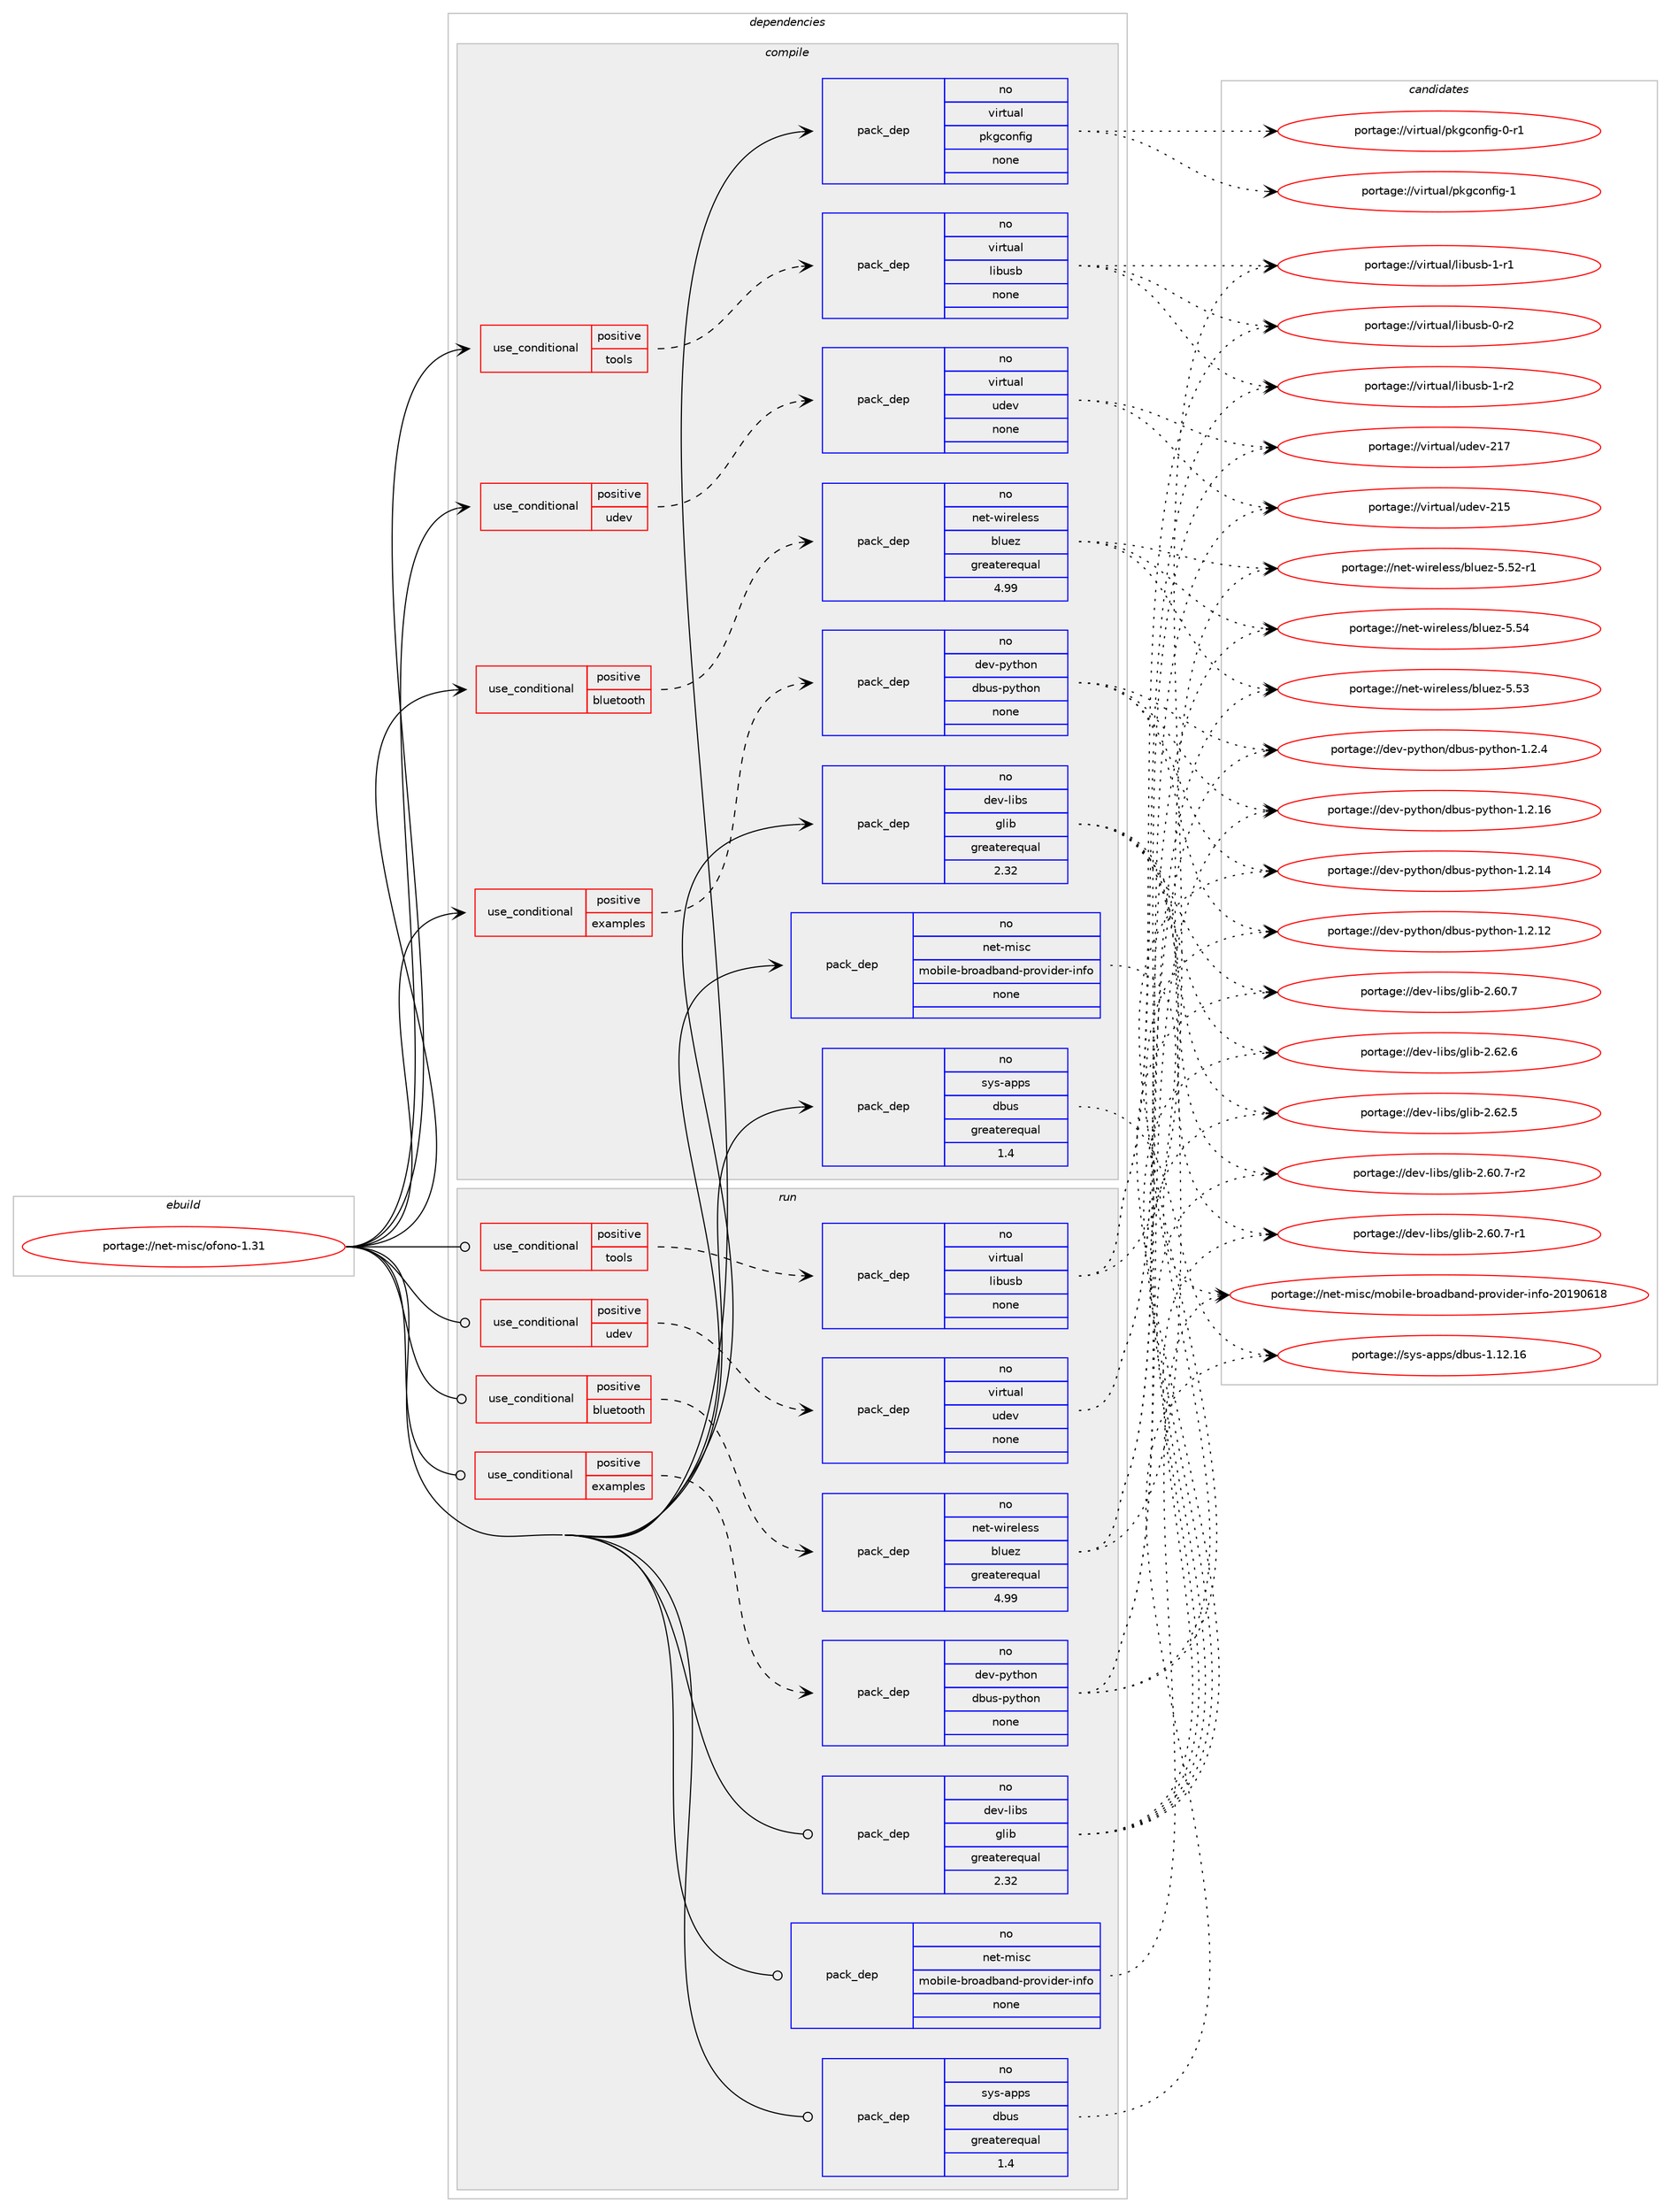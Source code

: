 digraph prolog {

# *************
# Graph options
# *************

newrank=true;
concentrate=true;
compound=true;
graph [rankdir=LR,fontname=Helvetica,fontsize=10,ranksep=1.5];#, ranksep=2.5, nodesep=0.2];
edge  [arrowhead=vee];
node  [fontname=Helvetica,fontsize=10];

# **********
# The ebuild
# **********

subgraph cluster_leftcol {
color=gray;
rank=same;
label=<<i>ebuild</i>>;
id [label="portage://net-misc/ofono-1.31", color=red, width=4, href="../net-misc/ofono-1.31.svg"];
}

# ****************
# The dependencies
# ****************

subgraph cluster_midcol {
color=gray;
label=<<i>dependencies</i>>;
subgraph cluster_compile {
fillcolor="#eeeeee";
style=filled;
label=<<i>compile</i>>;
subgraph cond3288 {
dependency20572 [label=<<TABLE BORDER="0" CELLBORDER="1" CELLSPACING="0" CELLPADDING="4"><TR><TD ROWSPAN="3" CELLPADDING="10">use_conditional</TD></TR><TR><TD>positive</TD></TR><TR><TD>bluetooth</TD></TR></TABLE>>, shape=none, color=red];
subgraph pack16923 {
dependency20573 [label=<<TABLE BORDER="0" CELLBORDER="1" CELLSPACING="0" CELLPADDING="4" WIDTH="220"><TR><TD ROWSPAN="6" CELLPADDING="30">pack_dep</TD></TR><TR><TD WIDTH="110">no</TD></TR><TR><TD>net-wireless</TD></TR><TR><TD>bluez</TD></TR><TR><TD>greaterequal</TD></TR><TR><TD>4.99</TD></TR></TABLE>>, shape=none, color=blue];
}
dependency20572:e -> dependency20573:w [weight=20,style="dashed",arrowhead="vee"];
}
id:e -> dependency20572:w [weight=20,style="solid",arrowhead="vee"];
subgraph cond3289 {
dependency20574 [label=<<TABLE BORDER="0" CELLBORDER="1" CELLSPACING="0" CELLPADDING="4"><TR><TD ROWSPAN="3" CELLPADDING="10">use_conditional</TD></TR><TR><TD>positive</TD></TR><TR><TD>examples</TD></TR></TABLE>>, shape=none, color=red];
subgraph pack16924 {
dependency20575 [label=<<TABLE BORDER="0" CELLBORDER="1" CELLSPACING="0" CELLPADDING="4" WIDTH="220"><TR><TD ROWSPAN="6" CELLPADDING="30">pack_dep</TD></TR><TR><TD WIDTH="110">no</TD></TR><TR><TD>dev-python</TD></TR><TR><TD>dbus-python</TD></TR><TR><TD>none</TD></TR><TR><TD></TD></TR></TABLE>>, shape=none, color=blue];
}
dependency20574:e -> dependency20575:w [weight=20,style="dashed",arrowhead="vee"];
}
id:e -> dependency20574:w [weight=20,style="solid",arrowhead="vee"];
subgraph cond3290 {
dependency20576 [label=<<TABLE BORDER="0" CELLBORDER="1" CELLSPACING="0" CELLPADDING="4"><TR><TD ROWSPAN="3" CELLPADDING="10">use_conditional</TD></TR><TR><TD>positive</TD></TR><TR><TD>tools</TD></TR></TABLE>>, shape=none, color=red];
subgraph pack16925 {
dependency20577 [label=<<TABLE BORDER="0" CELLBORDER="1" CELLSPACING="0" CELLPADDING="4" WIDTH="220"><TR><TD ROWSPAN="6" CELLPADDING="30">pack_dep</TD></TR><TR><TD WIDTH="110">no</TD></TR><TR><TD>virtual</TD></TR><TR><TD>libusb</TD></TR><TR><TD>none</TD></TR><TR><TD></TD></TR></TABLE>>, shape=none, color=blue];
}
dependency20576:e -> dependency20577:w [weight=20,style="dashed",arrowhead="vee"];
}
id:e -> dependency20576:w [weight=20,style="solid",arrowhead="vee"];
subgraph cond3291 {
dependency20578 [label=<<TABLE BORDER="0" CELLBORDER="1" CELLSPACING="0" CELLPADDING="4"><TR><TD ROWSPAN="3" CELLPADDING="10">use_conditional</TD></TR><TR><TD>positive</TD></TR><TR><TD>udev</TD></TR></TABLE>>, shape=none, color=red];
subgraph pack16926 {
dependency20579 [label=<<TABLE BORDER="0" CELLBORDER="1" CELLSPACING="0" CELLPADDING="4" WIDTH="220"><TR><TD ROWSPAN="6" CELLPADDING="30">pack_dep</TD></TR><TR><TD WIDTH="110">no</TD></TR><TR><TD>virtual</TD></TR><TR><TD>udev</TD></TR><TR><TD>none</TD></TR><TR><TD></TD></TR></TABLE>>, shape=none, color=blue];
}
dependency20578:e -> dependency20579:w [weight=20,style="dashed",arrowhead="vee"];
}
id:e -> dependency20578:w [weight=20,style="solid",arrowhead="vee"];
subgraph pack16927 {
dependency20580 [label=<<TABLE BORDER="0" CELLBORDER="1" CELLSPACING="0" CELLPADDING="4" WIDTH="220"><TR><TD ROWSPAN="6" CELLPADDING="30">pack_dep</TD></TR><TR><TD WIDTH="110">no</TD></TR><TR><TD>dev-libs</TD></TR><TR><TD>glib</TD></TR><TR><TD>greaterequal</TD></TR><TR><TD>2.32</TD></TR></TABLE>>, shape=none, color=blue];
}
id:e -> dependency20580:w [weight=20,style="solid",arrowhead="vee"];
subgraph pack16928 {
dependency20581 [label=<<TABLE BORDER="0" CELLBORDER="1" CELLSPACING="0" CELLPADDING="4" WIDTH="220"><TR><TD ROWSPAN="6" CELLPADDING="30">pack_dep</TD></TR><TR><TD WIDTH="110">no</TD></TR><TR><TD>net-misc</TD></TR><TR><TD>mobile-broadband-provider-info</TD></TR><TR><TD>none</TD></TR><TR><TD></TD></TR></TABLE>>, shape=none, color=blue];
}
id:e -> dependency20581:w [weight=20,style="solid",arrowhead="vee"];
subgraph pack16929 {
dependency20582 [label=<<TABLE BORDER="0" CELLBORDER="1" CELLSPACING="0" CELLPADDING="4" WIDTH="220"><TR><TD ROWSPAN="6" CELLPADDING="30">pack_dep</TD></TR><TR><TD WIDTH="110">no</TD></TR><TR><TD>sys-apps</TD></TR><TR><TD>dbus</TD></TR><TR><TD>greaterequal</TD></TR><TR><TD>1.4</TD></TR></TABLE>>, shape=none, color=blue];
}
id:e -> dependency20582:w [weight=20,style="solid",arrowhead="vee"];
subgraph pack16930 {
dependency20583 [label=<<TABLE BORDER="0" CELLBORDER="1" CELLSPACING="0" CELLPADDING="4" WIDTH="220"><TR><TD ROWSPAN="6" CELLPADDING="30">pack_dep</TD></TR><TR><TD WIDTH="110">no</TD></TR><TR><TD>virtual</TD></TR><TR><TD>pkgconfig</TD></TR><TR><TD>none</TD></TR><TR><TD></TD></TR></TABLE>>, shape=none, color=blue];
}
id:e -> dependency20583:w [weight=20,style="solid",arrowhead="vee"];
}
subgraph cluster_compileandrun {
fillcolor="#eeeeee";
style=filled;
label=<<i>compile and run</i>>;
}
subgraph cluster_run {
fillcolor="#eeeeee";
style=filled;
label=<<i>run</i>>;
subgraph cond3292 {
dependency20584 [label=<<TABLE BORDER="0" CELLBORDER="1" CELLSPACING="0" CELLPADDING="4"><TR><TD ROWSPAN="3" CELLPADDING="10">use_conditional</TD></TR><TR><TD>positive</TD></TR><TR><TD>bluetooth</TD></TR></TABLE>>, shape=none, color=red];
subgraph pack16931 {
dependency20585 [label=<<TABLE BORDER="0" CELLBORDER="1" CELLSPACING="0" CELLPADDING="4" WIDTH="220"><TR><TD ROWSPAN="6" CELLPADDING="30">pack_dep</TD></TR><TR><TD WIDTH="110">no</TD></TR><TR><TD>net-wireless</TD></TR><TR><TD>bluez</TD></TR><TR><TD>greaterequal</TD></TR><TR><TD>4.99</TD></TR></TABLE>>, shape=none, color=blue];
}
dependency20584:e -> dependency20585:w [weight=20,style="dashed",arrowhead="vee"];
}
id:e -> dependency20584:w [weight=20,style="solid",arrowhead="odot"];
subgraph cond3293 {
dependency20586 [label=<<TABLE BORDER="0" CELLBORDER="1" CELLSPACING="0" CELLPADDING="4"><TR><TD ROWSPAN="3" CELLPADDING="10">use_conditional</TD></TR><TR><TD>positive</TD></TR><TR><TD>examples</TD></TR></TABLE>>, shape=none, color=red];
subgraph pack16932 {
dependency20587 [label=<<TABLE BORDER="0" CELLBORDER="1" CELLSPACING="0" CELLPADDING="4" WIDTH="220"><TR><TD ROWSPAN="6" CELLPADDING="30">pack_dep</TD></TR><TR><TD WIDTH="110">no</TD></TR><TR><TD>dev-python</TD></TR><TR><TD>dbus-python</TD></TR><TR><TD>none</TD></TR><TR><TD></TD></TR></TABLE>>, shape=none, color=blue];
}
dependency20586:e -> dependency20587:w [weight=20,style="dashed",arrowhead="vee"];
}
id:e -> dependency20586:w [weight=20,style="solid",arrowhead="odot"];
subgraph cond3294 {
dependency20588 [label=<<TABLE BORDER="0" CELLBORDER="1" CELLSPACING="0" CELLPADDING="4"><TR><TD ROWSPAN="3" CELLPADDING="10">use_conditional</TD></TR><TR><TD>positive</TD></TR><TR><TD>tools</TD></TR></TABLE>>, shape=none, color=red];
subgraph pack16933 {
dependency20589 [label=<<TABLE BORDER="0" CELLBORDER="1" CELLSPACING="0" CELLPADDING="4" WIDTH="220"><TR><TD ROWSPAN="6" CELLPADDING="30">pack_dep</TD></TR><TR><TD WIDTH="110">no</TD></TR><TR><TD>virtual</TD></TR><TR><TD>libusb</TD></TR><TR><TD>none</TD></TR><TR><TD></TD></TR></TABLE>>, shape=none, color=blue];
}
dependency20588:e -> dependency20589:w [weight=20,style="dashed",arrowhead="vee"];
}
id:e -> dependency20588:w [weight=20,style="solid",arrowhead="odot"];
subgraph cond3295 {
dependency20590 [label=<<TABLE BORDER="0" CELLBORDER="1" CELLSPACING="0" CELLPADDING="4"><TR><TD ROWSPAN="3" CELLPADDING="10">use_conditional</TD></TR><TR><TD>positive</TD></TR><TR><TD>udev</TD></TR></TABLE>>, shape=none, color=red];
subgraph pack16934 {
dependency20591 [label=<<TABLE BORDER="0" CELLBORDER="1" CELLSPACING="0" CELLPADDING="4" WIDTH="220"><TR><TD ROWSPAN="6" CELLPADDING="30">pack_dep</TD></TR><TR><TD WIDTH="110">no</TD></TR><TR><TD>virtual</TD></TR><TR><TD>udev</TD></TR><TR><TD>none</TD></TR><TR><TD></TD></TR></TABLE>>, shape=none, color=blue];
}
dependency20590:e -> dependency20591:w [weight=20,style="dashed",arrowhead="vee"];
}
id:e -> dependency20590:w [weight=20,style="solid",arrowhead="odot"];
subgraph pack16935 {
dependency20592 [label=<<TABLE BORDER="0" CELLBORDER="1" CELLSPACING="0" CELLPADDING="4" WIDTH="220"><TR><TD ROWSPAN="6" CELLPADDING="30">pack_dep</TD></TR><TR><TD WIDTH="110">no</TD></TR><TR><TD>dev-libs</TD></TR><TR><TD>glib</TD></TR><TR><TD>greaterequal</TD></TR><TR><TD>2.32</TD></TR></TABLE>>, shape=none, color=blue];
}
id:e -> dependency20592:w [weight=20,style="solid",arrowhead="odot"];
subgraph pack16936 {
dependency20593 [label=<<TABLE BORDER="0" CELLBORDER="1" CELLSPACING="0" CELLPADDING="4" WIDTH="220"><TR><TD ROWSPAN="6" CELLPADDING="30">pack_dep</TD></TR><TR><TD WIDTH="110">no</TD></TR><TR><TD>net-misc</TD></TR><TR><TD>mobile-broadband-provider-info</TD></TR><TR><TD>none</TD></TR><TR><TD></TD></TR></TABLE>>, shape=none, color=blue];
}
id:e -> dependency20593:w [weight=20,style="solid",arrowhead="odot"];
subgraph pack16937 {
dependency20594 [label=<<TABLE BORDER="0" CELLBORDER="1" CELLSPACING="0" CELLPADDING="4" WIDTH="220"><TR><TD ROWSPAN="6" CELLPADDING="30">pack_dep</TD></TR><TR><TD WIDTH="110">no</TD></TR><TR><TD>sys-apps</TD></TR><TR><TD>dbus</TD></TR><TR><TD>greaterequal</TD></TR><TR><TD>1.4</TD></TR></TABLE>>, shape=none, color=blue];
}
id:e -> dependency20594:w [weight=20,style="solid",arrowhead="odot"];
}
}

# **************
# The candidates
# **************

subgraph cluster_choices {
rank=same;
color=gray;
label=<<i>candidates</i>>;

subgraph choice16923 {
color=black;
nodesep=1;
choice1101011164511910511410110810111511547981081171011224553465352 [label="portage://net-wireless/bluez-5.54", color=red, width=4,href="../net-wireless/bluez-5.54.svg"];
choice1101011164511910511410110810111511547981081171011224553465351 [label="portage://net-wireless/bluez-5.53", color=red, width=4,href="../net-wireless/bluez-5.53.svg"];
choice11010111645119105114101108101115115479810811710112245534653504511449 [label="portage://net-wireless/bluez-5.52-r1", color=red, width=4,href="../net-wireless/bluez-5.52-r1.svg"];
dependency20573:e -> choice1101011164511910511410110810111511547981081171011224553465352:w [style=dotted,weight="100"];
dependency20573:e -> choice1101011164511910511410110810111511547981081171011224553465351:w [style=dotted,weight="100"];
dependency20573:e -> choice11010111645119105114101108101115115479810811710112245534653504511449:w [style=dotted,weight="100"];
}
subgraph choice16924 {
color=black;
nodesep=1;
choice10010111845112121116104111110471009811711545112121116104111110454946504652 [label="portage://dev-python/dbus-python-1.2.4", color=red, width=4,href="../dev-python/dbus-python-1.2.4.svg"];
choice1001011184511212111610411111047100981171154511212111610411111045494650464954 [label="portage://dev-python/dbus-python-1.2.16", color=red, width=4,href="../dev-python/dbus-python-1.2.16.svg"];
choice1001011184511212111610411111047100981171154511212111610411111045494650464952 [label="portage://dev-python/dbus-python-1.2.14", color=red, width=4,href="../dev-python/dbus-python-1.2.14.svg"];
choice1001011184511212111610411111047100981171154511212111610411111045494650464950 [label="portage://dev-python/dbus-python-1.2.12", color=red, width=4,href="../dev-python/dbus-python-1.2.12.svg"];
dependency20575:e -> choice10010111845112121116104111110471009811711545112121116104111110454946504652:w [style=dotted,weight="100"];
dependency20575:e -> choice1001011184511212111610411111047100981171154511212111610411111045494650464954:w [style=dotted,weight="100"];
dependency20575:e -> choice1001011184511212111610411111047100981171154511212111610411111045494650464952:w [style=dotted,weight="100"];
dependency20575:e -> choice1001011184511212111610411111047100981171154511212111610411111045494650464950:w [style=dotted,weight="100"];
}
subgraph choice16925 {
color=black;
nodesep=1;
choice1181051141161179710847108105981171159845494511450 [label="portage://virtual/libusb-1-r2", color=red, width=4,href="../virtual/libusb-1-r2.svg"];
choice1181051141161179710847108105981171159845494511449 [label="portage://virtual/libusb-1-r1", color=red, width=4,href="../virtual/libusb-1-r1.svg"];
choice1181051141161179710847108105981171159845484511450 [label="portage://virtual/libusb-0-r2", color=red, width=4,href="../virtual/libusb-0-r2.svg"];
dependency20577:e -> choice1181051141161179710847108105981171159845494511450:w [style=dotted,weight="100"];
dependency20577:e -> choice1181051141161179710847108105981171159845494511449:w [style=dotted,weight="100"];
dependency20577:e -> choice1181051141161179710847108105981171159845484511450:w [style=dotted,weight="100"];
}
subgraph choice16926 {
color=black;
nodesep=1;
choice118105114116117971084711710010111845504955 [label="portage://virtual/udev-217", color=red, width=4,href="../virtual/udev-217.svg"];
choice118105114116117971084711710010111845504953 [label="portage://virtual/udev-215", color=red, width=4,href="../virtual/udev-215.svg"];
dependency20579:e -> choice118105114116117971084711710010111845504955:w [style=dotted,weight="100"];
dependency20579:e -> choice118105114116117971084711710010111845504953:w [style=dotted,weight="100"];
}
subgraph choice16927 {
color=black;
nodesep=1;
choice1001011184510810598115471031081059845504654504654 [label="portage://dev-libs/glib-2.62.6", color=red, width=4,href="../dev-libs/glib-2.62.6.svg"];
choice1001011184510810598115471031081059845504654504653 [label="portage://dev-libs/glib-2.62.5", color=red, width=4,href="../dev-libs/glib-2.62.5.svg"];
choice10010111845108105981154710310810598455046544846554511450 [label="portage://dev-libs/glib-2.60.7-r2", color=red, width=4,href="../dev-libs/glib-2.60.7-r2.svg"];
choice10010111845108105981154710310810598455046544846554511449 [label="portage://dev-libs/glib-2.60.7-r1", color=red, width=4,href="../dev-libs/glib-2.60.7-r1.svg"];
choice1001011184510810598115471031081059845504654484655 [label="portage://dev-libs/glib-2.60.7", color=red, width=4,href="../dev-libs/glib-2.60.7.svg"];
dependency20580:e -> choice1001011184510810598115471031081059845504654504654:w [style=dotted,weight="100"];
dependency20580:e -> choice1001011184510810598115471031081059845504654504653:w [style=dotted,weight="100"];
dependency20580:e -> choice10010111845108105981154710310810598455046544846554511450:w [style=dotted,weight="100"];
dependency20580:e -> choice10010111845108105981154710310810598455046544846554511449:w [style=dotted,weight="100"];
dependency20580:e -> choice1001011184510810598115471031081059845504654484655:w [style=dotted,weight="100"];
}
subgraph choice16928 {
color=black;
nodesep=1;
choice1101011164510910511599471091119810510810145981141119710098971101004511211411111810510010111445105110102111455048495748544956 [label="portage://net-misc/mobile-broadband-provider-info-20190618", color=red, width=4,href="../net-misc/mobile-broadband-provider-info-20190618.svg"];
dependency20581:e -> choice1101011164510910511599471091119810510810145981141119710098971101004511211411111810510010111445105110102111455048495748544956:w [style=dotted,weight="100"];
}
subgraph choice16929 {
color=black;
nodesep=1;
choice115121115459711211211547100981171154549464950464954 [label="portage://sys-apps/dbus-1.12.16", color=red, width=4,href="../sys-apps/dbus-1.12.16.svg"];
dependency20582:e -> choice115121115459711211211547100981171154549464950464954:w [style=dotted,weight="100"];
}
subgraph choice16930 {
color=black;
nodesep=1;
choice1181051141161179710847112107103991111101021051034549 [label="portage://virtual/pkgconfig-1", color=red, width=4,href="../virtual/pkgconfig-1.svg"];
choice11810511411611797108471121071039911111010210510345484511449 [label="portage://virtual/pkgconfig-0-r1", color=red, width=4,href="../virtual/pkgconfig-0-r1.svg"];
dependency20583:e -> choice1181051141161179710847112107103991111101021051034549:w [style=dotted,weight="100"];
dependency20583:e -> choice11810511411611797108471121071039911111010210510345484511449:w [style=dotted,weight="100"];
}
subgraph choice16931 {
color=black;
nodesep=1;
choice1101011164511910511410110810111511547981081171011224553465352 [label="portage://net-wireless/bluez-5.54", color=red, width=4,href="../net-wireless/bluez-5.54.svg"];
choice1101011164511910511410110810111511547981081171011224553465351 [label="portage://net-wireless/bluez-5.53", color=red, width=4,href="../net-wireless/bluez-5.53.svg"];
choice11010111645119105114101108101115115479810811710112245534653504511449 [label="portage://net-wireless/bluez-5.52-r1", color=red, width=4,href="../net-wireless/bluez-5.52-r1.svg"];
dependency20585:e -> choice1101011164511910511410110810111511547981081171011224553465352:w [style=dotted,weight="100"];
dependency20585:e -> choice1101011164511910511410110810111511547981081171011224553465351:w [style=dotted,weight="100"];
dependency20585:e -> choice11010111645119105114101108101115115479810811710112245534653504511449:w [style=dotted,weight="100"];
}
subgraph choice16932 {
color=black;
nodesep=1;
choice10010111845112121116104111110471009811711545112121116104111110454946504652 [label="portage://dev-python/dbus-python-1.2.4", color=red, width=4,href="../dev-python/dbus-python-1.2.4.svg"];
choice1001011184511212111610411111047100981171154511212111610411111045494650464954 [label="portage://dev-python/dbus-python-1.2.16", color=red, width=4,href="../dev-python/dbus-python-1.2.16.svg"];
choice1001011184511212111610411111047100981171154511212111610411111045494650464952 [label="portage://dev-python/dbus-python-1.2.14", color=red, width=4,href="../dev-python/dbus-python-1.2.14.svg"];
choice1001011184511212111610411111047100981171154511212111610411111045494650464950 [label="portage://dev-python/dbus-python-1.2.12", color=red, width=4,href="../dev-python/dbus-python-1.2.12.svg"];
dependency20587:e -> choice10010111845112121116104111110471009811711545112121116104111110454946504652:w [style=dotted,weight="100"];
dependency20587:e -> choice1001011184511212111610411111047100981171154511212111610411111045494650464954:w [style=dotted,weight="100"];
dependency20587:e -> choice1001011184511212111610411111047100981171154511212111610411111045494650464952:w [style=dotted,weight="100"];
dependency20587:e -> choice1001011184511212111610411111047100981171154511212111610411111045494650464950:w [style=dotted,weight="100"];
}
subgraph choice16933 {
color=black;
nodesep=1;
choice1181051141161179710847108105981171159845494511450 [label="portage://virtual/libusb-1-r2", color=red, width=4,href="../virtual/libusb-1-r2.svg"];
choice1181051141161179710847108105981171159845494511449 [label="portage://virtual/libusb-1-r1", color=red, width=4,href="../virtual/libusb-1-r1.svg"];
choice1181051141161179710847108105981171159845484511450 [label="portage://virtual/libusb-0-r2", color=red, width=4,href="../virtual/libusb-0-r2.svg"];
dependency20589:e -> choice1181051141161179710847108105981171159845494511450:w [style=dotted,weight="100"];
dependency20589:e -> choice1181051141161179710847108105981171159845494511449:w [style=dotted,weight="100"];
dependency20589:e -> choice1181051141161179710847108105981171159845484511450:w [style=dotted,weight="100"];
}
subgraph choice16934 {
color=black;
nodesep=1;
choice118105114116117971084711710010111845504955 [label="portage://virtual/udev-217", color=red, width=4,href="../virtual/udev-217.svg"];
choice118105114116117971084711710010111845504953 [label="portage://virtual/udev-215", color=red, width=4,href="../virtual/udev-215.svg"];
dependency20591:e -> choice118105114116117971084711710010111845504955:w [style=dotted,weight="100"];
dependency20591:e -> choice118105114116117971084711710010111845504953:w [style=dotted,weight="100"];
}
subgraph choice16935 {
color=black;
nodesep=1;
choice1001011184510810598115471031081059845504654504654 [label="portage://dev-libs/glib-2.62.6", color=red, width=4,href="../dev-libs/glib-2.62.6.svg"];
choice1001011184510810598115471031081059845504654504653 [label="portage://dev-libs/glib-2.62.5", color=red, width=4,href="../dev-libs/glib-2.62.5.svg"];
choice10010111845108105981154710310810598455046544846554511450 [label="portage://dev-libs/glib-2.60.7-r2", color=red, width=4,href="../dev-libs/glib-2.60.7-r2.svg"];
choice10010111845108105981154710310810598455046544846554511449 [label="portage://dev-libs/glib-2.60.7-r1", color=red, width=4,href="../dev-libs/glib-2.60.7-r1.svg"];
choice1001011184510810598115471031081059845504654484655 [label="portage://dev-libs/glib-2.60.7", color=red, width=4,href="../dev-libs/glib-2.60.7.svg"];
dependency20592:e -> choice1001011184510810598115471031081059845504654504654:w [style=dotted,weight="100"];
dependency20592:e -> choice1001011184510810598115471031081059845504654504653:w [style=dotted,weight="100"];
dependency20592:e -> choice10010111845108105981154710310810598455046544846554511450:w [style=dotted,weight="100"];
dependency20592:e -> choice10010111845108105981154710310810598455046544846554511449:w [style=dotted,weight="100"];
dependency20592:e -> choice1001011184510810598115471031081059845504654484655:w [style=dotted,weight="100"];
}
subgraph choice16936 {
color=black;
nodesep=1;
choice1101011164510910511599471091119810510810145981141119710098971101004511211411111810510010111445105110102111455048495748544956 [label="portage://net-misc/mobile-broadband-provider-info-20190618", color=red, width=4,href="../net-misc/mobile-broadband-provider-info-20190618.svg"];
dependency20593:e -> choice1101011164510910511599471091119810510810145981141119710098971101004511211411111810510010111445105110102111455048495748544956:w [style=dotted,weight="100"];
}
subgraph choice16937 {
color=black;
nodesep=1;
choice115121115459711211211547100981171154549464950464954 [label="portage://sys-apps/dbus-1.12.16", color=red, width=4,href="../sys-apps/dbus-1.12.16.svg"];
dependency20594:e -> choice115121115459711211211547100981171154549464950464954:w [style=dotted,weight="100"];
}
}

}
